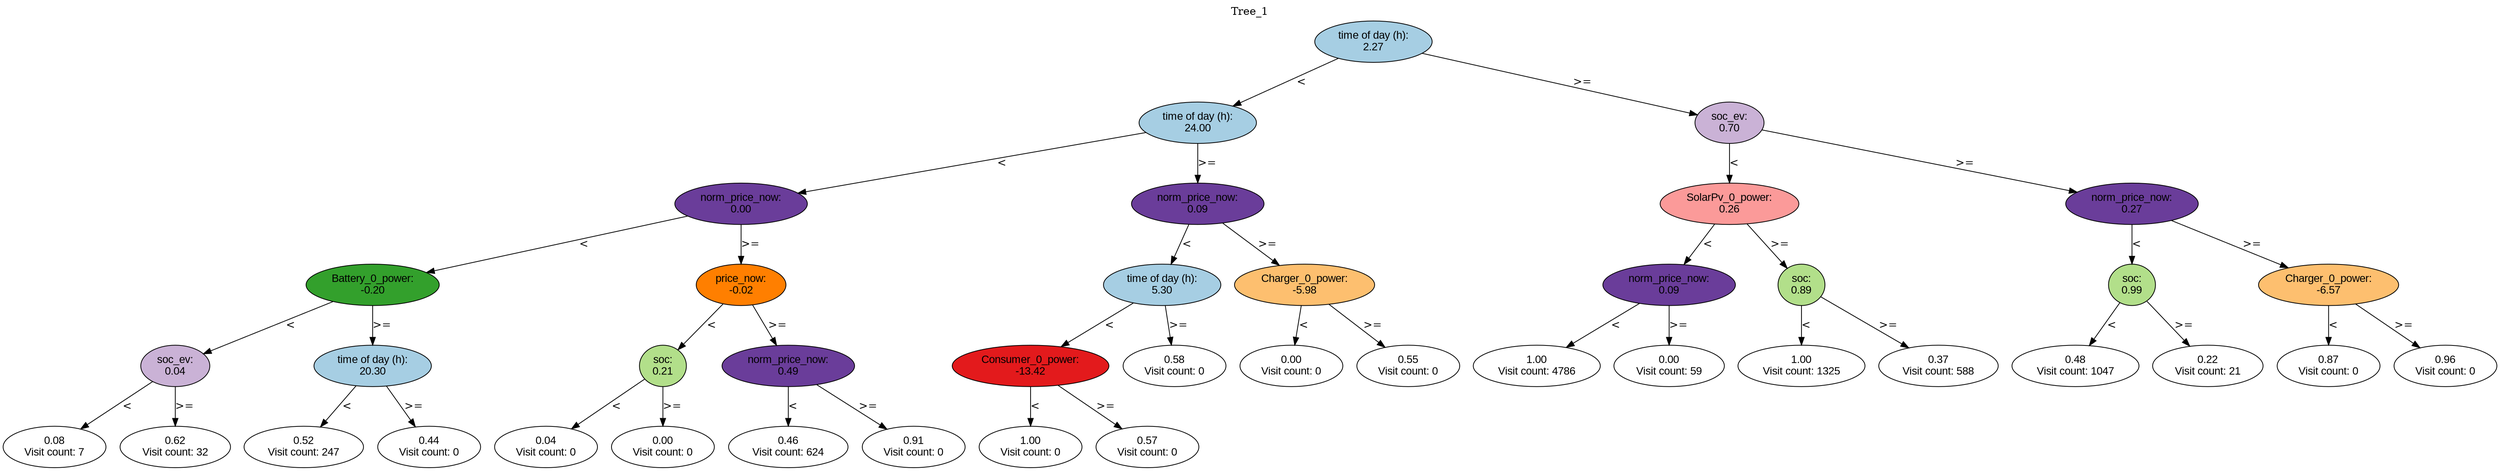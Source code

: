 digraph BST {
    node [fontname="Arial" style=filled colorscheme=paired12];
    0 [ label = "time of day (h):
2.27" fillcolor=1];
    1 [ label = "time of day (h):
24.00" fillcolor=1];
    2 [ label = "norm_price_now:
0.00" fillcolor=10];
    3 [ label = "Battery_0_power:
-0.20" fillcolor=4];
    4 [ label = "soc_ev:
0.04" fillcolor=9];
    5 [ label = "0.08
Visit count: 7" fillcolor=white];
    6 [ label = "0.62
Visit count: 32" fillcolor=white];
    7 [ label = "time of day (h):
20.30" fillcolor=1];
    8 [ label = "0.52
Visit count: 247" fillcolor=white];
    9 [ label = "0.44
Visit count: 0" fillcolor=white];
    10 [ label = "price_now:
-0.02" fillcolor=8];
    11 [ label = "soc:
0.21" fillcolor=3];
    12 [ label = "0.04
Visit count: 0" fillcolor=white];
    13 [ label = "0.00
Visit count: 0" fillcolor=white];
    14 [ label = "norm_price_now:
0.49" fillcolor=10];
    15 [ label = "0.46
Visit count: 624" fillcolor=white];
    16 [ label = "0.91
Visit count: 0" fillcolor=white];
    17 [ label = "norm_price_now:
0.09" fillcolor=10];
    18 [ label = "time of day (h):
5.30" fillcolor=1];
    19 [ label = "Consumer_0_power:
-13.42" fillcolor=6];
    20 [ label = "1.00
Visit count: 0" fillcolor=white];
    21 [ label = "0.57
Visit count: 0" fillcolor=white];
    22 [ label = "0.58
Visit count: 0" fillcolor=white];
    23 [ label = "Charger_0_power:
-5.98" fillcolor=7];
    24 [ label = "0.00
Visit count: 0" fillcolor=white];
    25 [ label = "0.55
Visit count: 0" fillcolor=white];
    26 [ label = "soc_ev:
0.70" fillcolor=9];
    27 [ label = "SolarPv_0_power:
0.26" fillcolor=5];
    28 [ label = "norm_price_now:
0.09" fillcolor=10];
    29 [ label = "1.00
Visit count: 4786" fillcolor=white];
    30 [ label = "0.00
Visit count: 59" fillcolor=white];
    31 [ label = "soc:
0.89" fillcolor=3];
    32 [ label = "1.00
Visit count: 1325" fillcolor=white];
    33 [ label = "0.37
Visit count: 588" fillcolor=white];
    34 [ label = "norm_price_now:
0.27" fillcolor=10];
    35 [ label = "soc:
0.99" fillcolor=3];
    36 [ label = "0.48
Visit count: 1047" fillcolor=white];
    37 [ label = "0.22
Visit count: 21" fillcolor=white];
    38 [ label = "Charger_0_power:
-6.57" fillcolor=7];
    39 [ label = "0.87
Visit count: 0" fillcolor=white];
    40 [ label = "0.96
Visit count: 0" fillcolor=white];

    0  -> 1[ label = "<"];
    0  -> 26[ label = ">="];
    1  -> 2[ label = "<"];
    1  -> 17[ label = ">="];
    2  -> 3[ label = "<"];
    2  -> 10[ label = ">="];
    3  -> 4[ label = "<"];
    3  -> 7[ label = ">="];
    4  -> 5[ label = "<"];
    4  -> 6[ label = ">="];
    7  -> 8[ label = "<"];
    7  -> 9[ label = ">="];
    10  -> 11[ label = "<"];
    10  -> 14[ label = ">="];
    11  -> 12[ label = "<"];
    11  -> 13[ label = ">="];
    14  -> 15[ label = "<"];
    14  -> 16[ label = ">="];
    17  -> 18[ label = "<"];
    17  -> 23[ label = ">="];
    18  -> 19[ label = "<"];
    18  -> 22[ label = ">="];
    19  -> 20[ label = "<"];
    19  -> 21[ label = ">="];
    23  -> 24[ label = "<"];
    23  -> 25[ label = ">="];
    26  -> 27[ label = "<"];
    26  -> 34[ label = ">="];
    27  -> 28[ label = "<"];
    27  -> 31[ label = ">="];
    28  -> 29[ label = "<"];
    28  -> 30[ label = ">="];
    31  -> 32[ label = "<"];
    31  -> 33[ label = ">="];
    34  -> 35[ label = "<"];
    34  -> 38[ label = ">="];
    35  -> 36[ label = "<"];
    35  -> 37[ label = ">="];
    38  -> 39[ label = "<"];
    38  -> 40[ label = ">="];

    labelloc="t";
    label="Tree_1";
}